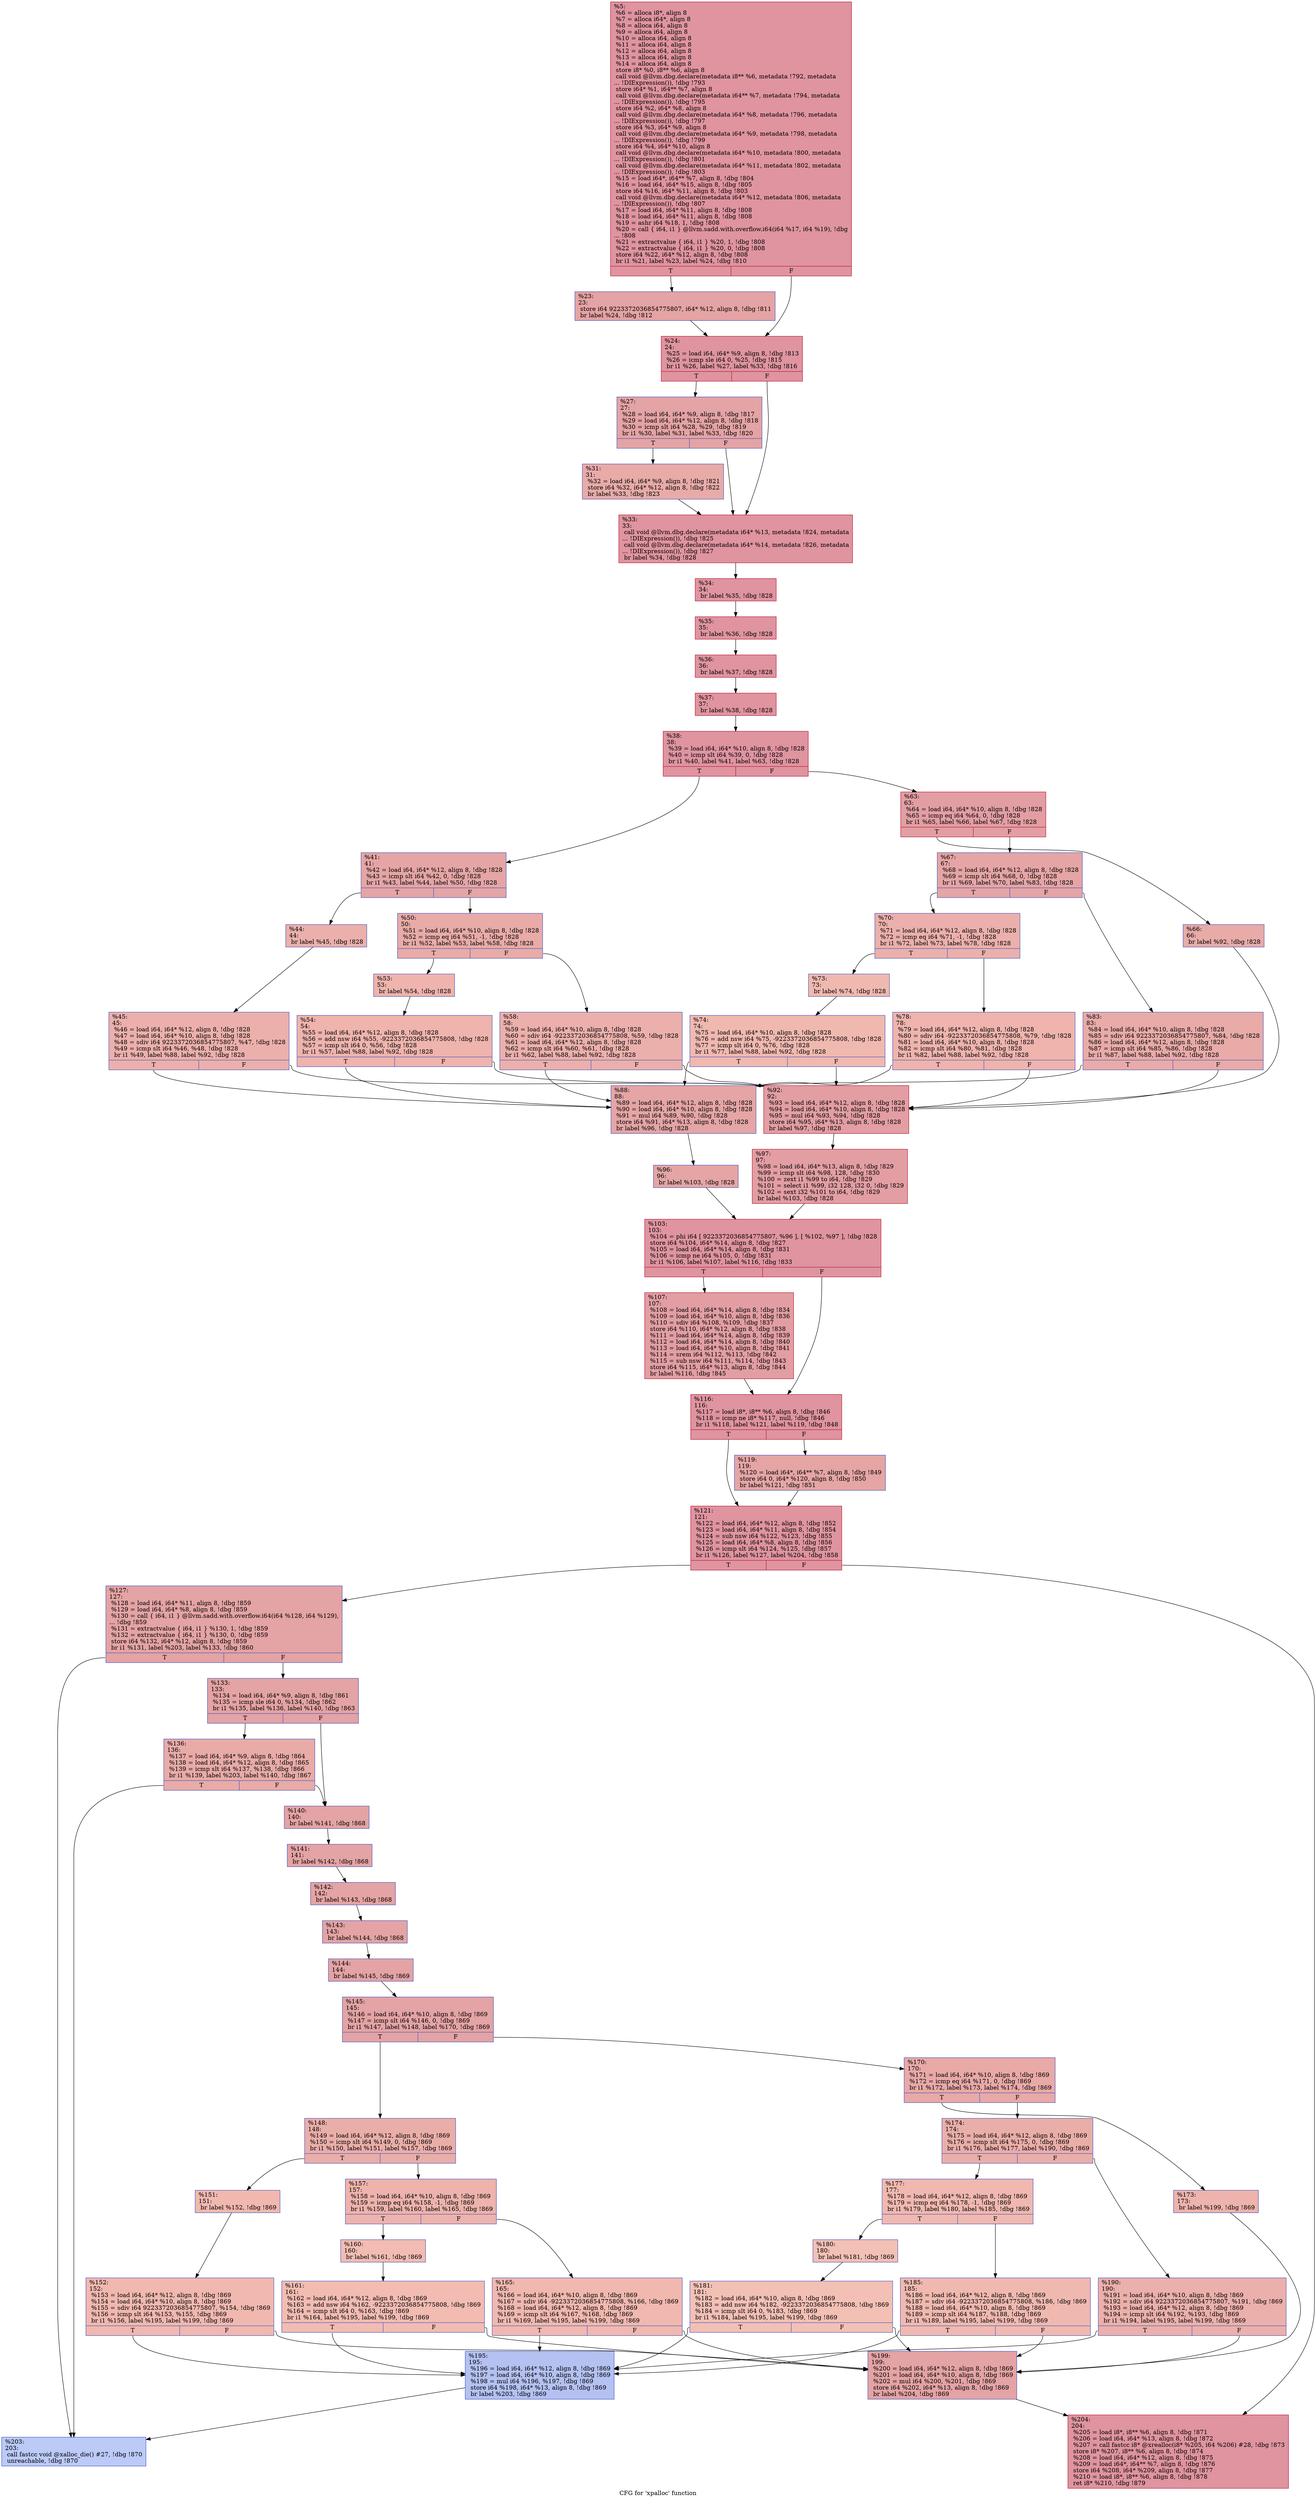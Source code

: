 digraph "CFG for 'xpalloc' function" {
	label="CFG for 'xpalloc' function";

	Node0x22a0c40 [shape=record,color="#b70d28ff", style=filled, fillcolor="#b70d2870",label="{%5:\l  %6 = alloca i8*, align 8\l  %7 = alloca i64*, align 8\l  %8 = alloca i64, align 8\l  %9 = alloca i64, align 8\l  %10 = alloca i64, align 8\l  %11 = alloca i64, align 8\l  %12 = alloca i64, align 8\l  %13 = alloca i64, align 8\l  %14 = alloca i64, align 8\l  store i8* %0, i8** %6, align 8\l  call void @llvm.dbg.declare(metadata i8** %6, metadata !792, metadata\l... !DIExpression()), !dbg !793\l  store i64* %1, i64** %7, align 8\l  call void @llvm.dbg.declare(metadata i64** %7, metadata !794, metadata\l... !DIExpression()), !dbg !795\l  store i64 %2, i64* %8, align 8\l  call void @llvm.dbg.declare(metadata i64* %8, metadata !796, metadata\l... !DIExpression()), !dbg !797\l  store i64 %3, i64* %9, align 8\l  call void @llvm.dbg.declare(metadata i64* %9, metadata !798, metadata\l... !DIExpression()), !dbg !799\l  store i64 %4, i64* %10, align 8\l  call void @llvm.dbg.declare(metadata i64* %10, metadata !800, metadata\l... !DIExpression()), !dbg !801\l  call void @llvm.dbg.declare(metadata i64* %11, metadata !802, metadata\l... !DIExpression()), !dbg !803\l  %15 = load i64*, i64** %7, align 8, !dbg !804\l  %16 = load i64, i64* %15, align 8, !dbg !805\l  store i64 %16, i64* %11, align 8, !dbg !803\l  call void @llvm.dbg.declare(metadata i64* %12, metadata !806, metadata\l... !DIExpression()), !dbg !807\l  %17 = load i64, i64* %11, align 8, !dbg !808\l  %18 = load i64, i64* %11, align 8, !dbg !808\l  %19 = ashr i64 %18, 1, !dbg !808\l  %20 = call \{ i64, i1 \} @llvm.sadd.with.overflow.i64(i64 %17, i64 %19), !dbg\l... !808\l  %21 = extractvalue \{ i64, i1 \} %20, 1, !dbg !808\l  %22 = extractvalue \{ i64, i1 \} %20, 0, !dbg !808\l  store i64 %22, i64* %12, align 8, !dbg !808\l  br i1 %21, label %23, label %24, !dbg !810\l|{<s0>T|<s1>F}}"];
	Node0x22a0c40:s0 -> Node0x22a0d60;
	Node0x22a0c40:s1 -> Node0x22a0db0;
	Node0x22a0d60 [shape=record,color="#3d50c3ff", style=filled, fillcolor="#c32e3170",label="{%23:\l23:                                               \l  store i64 9223372036854775807, i64* %12, align 8, !dbg !811\l  br label %24, !dbg !812\l}"];
	Node0x22a0d60 -> Node0x22a0db0;
	Node0x22a0db0 [shape=record,color="#b70d28ff", style=filled, fillcolor="#b70d2870",label="{%24:\l24:                                               \l  %25 = load i64, i64* %9, align 8, !dbg !813\l  %26 = icmp sle i64 0, %25, !dbg !815\l  br i1 %26, label %27, label %33, !dbg !816\l|{<s0>T|<s1>F}}"];
	Node0x22a0db0:s0 -> Node0x22a0e00;
	Node0x22a0db0:s1 -> Node0x22a0ea0;
	Node0x22a0e00 [shape=record,color="#3d50c3ff", style=filled, fillcolor="#c32e3170",label="{%27:\l27:                                               \l  %28 = load i64, i64* %9, align 8, !dbg !817\l  %29 = load i64, i64* %12, align 8, !dbg !818\l  %30 = icmp slt i64 %28, %29, !dbg !819\l  br i1 %30, label %31, label %33, !dbg !820\l|{<s0>T|<s1>F}}"];
	Node0x22a0e00:s0 -> Node0x22a0e50;
	Node0x22a0e00:s1 -> Node0x22a0ea0;
	Node0x22a0e50 [shape=record,color="#3d50c3ff", style=filled, fillcolor="#cc403a70",label="{%31:\l31:                                               \l  %32 = load i64, i64* %9, align 8, !dbg !821\l  store i64 %32, i64* %12, align 8, !dbg !822\l  br label %33, !dbg !823\l}"];
	Node0x22a0e50 -> Node0x22a0ea0;
	Node0x22a0ea0 [shape=record,color="#b70d28ff", style=filled, fillcolor="#b70d2870",label="{%33:\l33:                                               \l  call void @llvm.dbg.declare(metadata i64* %13, metadata !824, metadata\l... !DIExpression()), !dbg !825\l  call void @llvm.dbg.declare(metadata i64* %14, metadata !826, metadata\l... !DIExpression()), !dbg !827\l  br label %34, !dbg !828\l}"];
	Node0x22a0ea0 -> Node0x22a0ef0;
	Node0x22a0ef0 [shape=record,color="#b70d28ff", style=filled, fillcolor="#b70d2870",label="{%34:\l34:                                               \l  br label %35, !dbg !828\l}"];
	Node0x22a0ef0 -> Node0x22a0f40;
	Node0x22a0f40 [shape=record,color="#b70d28ff", style=filled, fillcolor="#b70d2870",label="{%35:\l35:                                               \l  br label %36, !dbg !828\l}"];
	Node0x22a0f40 -> Node0x22a0f90;
	Node0x22a0f90 [shape=record,color="#b70d28ff", style=filled, fillcolor="#b70d2870",label="{%36:\l36:                                               \l  br label %37, !dbg !828\l}"];
	Node0x22a0f90 -> Node0x22a0fe0;
	Node0x22a0fe0 [shape=record,color="#b70d28ff", style=filled, fillcolor="#b70d2870",label="{%37:\l37:                                               \l  br label %38, !dbg !828\l}"];
	Node0x22a0fe0 -> Node0x22a1030;
	Node0x22a1030 [shape=record,color="#b70d28ff", style=filled, fillcolor="#b70d2870",label="{%38:\l38:                                               \l  %39 = load i64, i64* %10, align 8, !dbg !828\l  %40 = icmp slt i64 %39, 0, !dbg !828\l  br i1 %40, label %41, label %63, !dbg !828\l|{<s0>T|<s1>F}}"];
	Node0x22a1030:s0 -> Node0x22a1080;
	Node0x22a1030:s1 -> Node0x22a12b0;
	Node0x22a1080 [shape=record,color="#3d50c3ff", style=filled, fillcolor="#c5333470",label="{%41:\l41:                                               \l  %42 = load i64, i64* %12, align 8, !dbg !828\l  %43 = icmp slt i64 %42, 0, !dbg !828\l  br i1 %43, label %44, label %50, !dbg !828\l|{<s0>T|<s1>F}}"];
	Node0x22a1080:s0 -> Node0x22a10d0;
	Node0x22a1080:s1 -> Node0x22a1170;
	Node0x22a10d0 [shape=record,color="#3d50c3ff", style=filled, fillcolor="#d24b4070",label="{%44:\l44:                                               \l  br label %45, !dbg !828\l}"];
	Node0x22a10d0 -> Node0x22a1120;
	Node0x22a1120 [shape=record,color="#3d50c3ff", style=filled, fillcolor="#d24b4070",label="{%45:\l45:                                               \l  %46 = load i64, i64* %12, align 8, !dbg !828\l  %47 = load i64, i64* %10, align 8, !dbg !828\l  %48 = sdiv i64 9223372036854775807, %47, !dbg !828\l  %49 = icmp slt i64 %46, %48, !dbg !828\l  br i1 %49, label %88, label %92, !dbg !828\l|{<s0>T|<s1>F}}"];
	Node0x22a1120:s0 -> Node0x22a1530;
	Node0x22a1120:s1 -> Node0x22a1580;
	Node0x22a1170 [shape=record,color="#3d50c3ff", style=filled, fillcolor="#cc403a70",label="{%50:\l50:                                               \l  %51 = load i64, i64* %10, align 8, !dbg !828\l  %52 = icmp eq i64 %51, -1, !dbg !828\l  br i1 %52, label %53, label %58, !dbg !828\l|{<s0>T|<s1>F}}"];
	Node0x22a1170:s0 -> Node0x22a11c0;
	Node0x22a1170:s1 -> Node0x22a1260;
	Node0x22a11c0 [shape=record,color="#3d50c3ff", style=filled, fillcolor="#d8564670",label="{%53:\l53:                                               \l  br label %54, !dbg !828\l}"];
	Node0x22a11c0 -> Node0x22a1210;
	Node0x22a1210 [shape=record,color="#3d50c3ff", style=filled, fillcolor="#d8564670",label="{%54:\l54:                                               \l  %55 = load i64, i64* %12, align 8, !dbg !828\l  %56 = add nsw i64 %55, -9223372036854775808, !dbg !828\l  %57 = icmp slt i64 0, %56, !dbg !828\l  br i1 %57, label %88, label %92, !dbg !828\l|{<s0>T|<s1>F}}"];
	Node0x22a1210:s0 -> Node0x22a1530;
	Node0x22a1210:s1 -> Node0x22a1580;
	Node0x22a1260 [shape=record,color="#3d50c3ff", style=filled, fillcolor="#d24b4070",label="{%58:\l58:                                               \l  %59 = load i64, i64* %10, align 8, !dbg !828\l  %60 = sdiv i64 -9223372036854775808, %59, !dbg !828\l  %61 = load i64, i64* %12, align 8, !dbg !828\l  %62 = icmp slt i64 %60, %61, !dbg !828\l  br i1 %62, label %88, label %92, !dbg !828\l|{<s0>T|<s1>F}}"];
	Node0x22a1260:s0 -> Node0x22a1530;
	Node0x22a1260:s1 -> Node0x22a1580;
	Node0x22a12b0 [shape=record,color="#b70d28ff", style=filled, fillcolor="#be242e70",label="{%63:\l63:                                               \l  %64 = load i64, i64* %10, align 8, !dbg !828\l  %65 = icmp eq i64 %64, 0, !dbg !828\l  br i1 %65, label %66, label %67, !dbg !828\l|{<s0>T|<s1>F}}"];
	Node0x22a12b0:s0 -> Node0x22a1300;
	Node0x22a12b0:s1 -> Node0x22a1350;
	Node0x22a1300 [shape=record,color="#3d50c3ff", style=filled, fillcolor="#cc403a70",label="{%66:\l66:                                               \l  br label %92, !dbg !828\l}"];
	Node0x22a1300 -> Node0x22a1580;
	Node0x22a1350 [shape=record,color="#3d50c3ff", style=filled, fillcolor="#c5333470",label="{%67:\l67:                                               \l  %68 = load i64, i64* %12, align 8, !dbg !828\l  %69 = icmp slt i64 %68, 0, !dbg !828\l  br i1 %69, label %70, label %83, !dbg !828\l|{<s0>T|<s1>F}}"];
	Node0x22a1350:s0 -> Node0x22a13a0;
	Node0x22a1350:s1 -> Node0x22a14e0;
	Node0x22a13a0 [shape=record,color="#3d50c3ff", style=filled, fillcolor="#d24b4070",label="{%70:\l70:                                               \l  %71 = load i64, i64* %12, align 8, !dbg !828\l  %72 = icmp eq i64 %71, -1, !dbg !828\l  br i1 %72, label %73, label %78, !dbg !828\l|{<s0>T|<s1>F}}"];
	Node0x22a13a0:s0 -> Node0x22a13f0;
	Node0x22a13a0:s1 -> Node0x22a1490;
	Node0x22a13f0 [shape=record,color="#3d50c3ff", style=filled, fillcolor="#de614d70",label="{%73:\l73:                                               \l  br label %74, !dbg !828\l}"];
	Node0x22a13f0 -> Node0x22a1440;
	Node0x22a1440 [shape=record,color="#3d50c3ff", style=filled, fillcolor="#de614d70",label="{%74:\l74:                                               \l  %75 = load i64, i64* %10, align 8, !dbg !828\l  %76 = add nsw i64 %75, -9223372036854775808, !dbg !828\l  %77 = icmp slt i64 0, %76, !dbg !828\l  br i1 %77, label %88, label %92, !dbg !828\l|{<s0>T|<s1>F}}"];
	Node0x22a1440:s0 -> Node0x22a1530;
	Node0x22a1440:s1 -> Node0x22a1580;
	Node0x22a1490 [shape=record,color="#3d50c3ff", style=filled, fillcolor="#d8564670",label="{%78:\l78:                                               \l  %79 = load i64, i64* %12, align 8, !dbg !828\l  %80 = sdiv i64 -9223372036854775808, %79, !dbg !828\l  %81 = load i64, i64* %10, align 8, !dbg !828\l  %82 = icmp slt i64 %80, %81, !dbg !828\l  br i1 %82, label %88, label %92, !dbg !828\l|{<s0>T|<s1>F}}"];
	Node0x22a1490:s0 -> Node0x22a1530;
	Node0x22a1490:s1 -> Node0x22a1580;
	Node0x22a14e0 [shape=record,color="#3d50c3ff", style=filled, fillcolor="#cc403a70",label="{%83:\l83:                                               \l  %84 = load i64, i64* %10, align 8, !dbg !828\l  %85 = sdiv i64 9223372036854775807, %84, !dbg !828\l  %86 = load i64, i64* %12, align 8, !dbg !828\l  %87 = icmp slt i64 %85, %86, !dbg !828\l  br i1 %87, label %88, label %92, !dbg !828\l|{<s0>T|<s1>F}}"];
	Node0x22a14e0:s0 -> Node0x22a1530;
	Node0x22a14e0:s1 -> Node0x22a1580;
	Node0x22a1530 [shape=record,color="#3d50c3ff", style=filled, fillcolor="#c5333470",label="{%88:\l88:                                               \l  %89 = load i64, i64* %12, align 8, !dbg !828\l  %90 = load i64, i64* %10, align 8, !dbg !828\l  %91 = mul i64 %89, %90, !dbg !828\l  store i64 %91, i64* %13, align 8, !dbg !828\l  br label %96, !dbg !828\l}"];
	Node0x22a1530 -> Node0x22a15d0;
	Node0x22a1580 [shape=record,color="#b70d28ff", style=filled, fillcolor="#be242e70",label="{%92:\l92:                                               \l  %93 = load i64, i64* %12, align 8, !dbg !828\l  %94 = load i64, i64* %10, align 8, !dbg !828\l  %95 = mul i64 %93, %94, !dbg !828\l  store i64 %95, i64* %13, align 8, !dbg !828\l  br label %97, !dbg !828\l}"];
	Node0x22a1580 -> Node0x22a1620;
	Node0x22a15d0 [shape=record,color="#3d50c3ff", style=filled, fillcolor="#c5333470",label="{%96:\l96:                                               \l  br label %103, !dbg !828\l}"];
	Node0x22a15d0 -> Node0x22a1670;
	Node0x22a1620 [shape=record,color="#b70d28ff", style=filled, fillcolor="#be242e70",label="{%97:\l97:                                               \l  %98 = load i64, i64* %13, align 8, !dbg !829\l  %99 = icmp slt i64 %98, 128, !dbg !830\l  %100 = zext i1 %99 to i64, !dbg !829\l  %101 = select i1 %99, i32 128, i32 0, !dbg !829\l  %102 = sext i32 %101 to i64, !dbg !829\l  br label %103, !dbg !828\l}"];
	Node0x22a1620 -> Node0x22a1670;
	Node0x22a1670 [shape=record,color="#b70d28ff", style=filled, fillcolor="#b70d2870",label="{%103:\l103:                                              \l  %104 = phi i64 [ 9223372036854775807, %96 ], [ %102, %97 ], !dbg !828\l  store i64 %104, i64* %14, align 8, !dbg !827\l  %105 = load i64, i64* %14, align 8, !dbg !831\l  %106 = icmp ne i64 %105, 0, !dbg !831\l  br i1 %106, label %107, label %116, !dbg !833\l|{<s0>T|<s1>F}}"];
	Node0x22a1670:s0 -> Node0x22a16c0;
	Node0x22a1670:s1 -> Node0x22a1710;
	Node0x22a16c0 [shape=record,color="#b70d28ff", style=filled, fillcolor="#be242e70",label="{%107:\l107:                                              \l  %108 = load i64, i64* %14, align 8, !dbg !834\l  %109 = load i64, i64* %10, align 8, !dbg !836\l  %110 = sdiv i64 %108, %109, !dbg !837\l  store i64 %110, i64* %12, align 8, !dbg !838\l  %111 = load i64, i64* %14, align 8, !dbg !839\l  %112 = load i64, i64* %14, align 8, !dbg !840\l  %113 = load i64, i64* %10, align 8, !dbg !841\l  %114 = srem i64 %112, %113, !dbg !842\l  %115 = sub nsw i64 %111, %114, !dbg !843\l  store i64 %115, i64* %13, align 8, !dbg !844\l  br label %116, !dbg !845\l}"];
	Node0x22a16c0 -> Node0x22a1710;
	Node0x22a1710 [shape=record,color="#b70d28ff", style=filled, fillcolor="#b70d2870",label="{%116:\l116:                                              \l  %117 = load i8*, i8** %6, align 8, !dbg !846\l  %118 = icmp ne i8* %117, null, !dbg !846\l  br i1 %118, label %121, label %119, !dbg !848\l|{<s0>T|<s1>F}}"];
	Node0x22a1710:s0 -> Node0x22a17b0;
	Node0x22a1710:s1 -> Node0x22a1760;
	Node0x22a1760 [shape=record,color="#3d50c3ff", style=filled, fillcolor="#c5333470",label="{%119:\l119:                                              \l  %120 = load i64*, i64** %7, align 8, !dbg !849\l  store i64 0, i64* %120, align 8, !dbg !850\l  br label %121, !dbg !851\l}"];
	Node0x22a1760 -> Node0x22a17b0;
	Node0x22a17b0 [shape=record,color="#b70d28ff", style=filled, fillcolor="#b70d2870",label="{%121:\l121:                                              \l  %122 = load i64, i64* %12, align 8, !dbg !852\l  %123 = load i64, i64* %11, align 8, !dbg !854\l  %124 = sub nsw i64 %122, %123, !dbg !855\l  %125 = load i64, i64* %8, align 8, !dbg !856\l  %126 = icmp slt i64 %124, %125, !dbg !857\l  br i1 %126, label %127, label %204, !dbg !858\l|{<s0>T|<s1>F}}"];
	Node0x22a17b0:s0 -> Node0x22a1800;
	Node0x22a17b0:s1 -> Node0x22a2070;
	Node0x22a1800 [shape=record,color="#3d50c3ff", style=filled, fillcolor="#c32e3170",label="{%127:\l127:                                              \l  %128 = load i64, i64* %11, align 8, !dbg !859\l  %129 = load i64, i64* %8, align 8, !dbg !859\l  %130 = call \{ i64, i1 \} @llvm.sadd.with.overflow.i64(i64 %128, i64 %129),\l... !dbg !859\l  %131 = extractvalue \{ i64, i1 \} %130, 1, !dbg !859\l  %132 = extractvalue \{ i64, i1 \} %130, 0, !dbg !859\l  store i64 %132, i64* %12, align 8, !dbg !859\l  br i1 %131, label %203, label %133, !dbg !860\l|{<s0>T|<s1>F}}"];
	Node0x22a1800:s0 -> Node0x22a2020;
	Node0x22a1800:s1 -> Node0x22a1850;
	Node0x22a1850 [shape=record,color="#3d50c3ff", style=filled, fillcolor="#c32e3170",label="{%133:\l133:                                              \l  %134 = load i64, i64* %9, align 8, !dbg !861\l  %135 = icmp sle i64 0, %134, !dbg !862\l  br i1 %135, label %136, label %140, !dbg !863\l|{<s0>T|<s1>F}}"];
	Node0x22a1850:s0 -> Node0x22a18a0;
	Node0x22a1850:s1 -> Node0x22a18f0;
	Node0x22a18a0 [shape=record,color="#3d50c3ff", style=filled, fillcolor="#cc403a70",label="{%136:\l136:                                              \l  %137 = load i64, i64* %9, align 8, !dbg !864\l  %138 = load i64, i64* %12, align 8, !dbg !865\l  %139 = icmp slt i64 %137, %138, !dbg !866\l  br i1 %139, label %203, label %140, !dbg !867\l|{<s0>T|<s1>F}}"];
	Node0x22a18a0:s0 -> Node0x22a2020;
	Node0x22a18a0:s1 -> Node0x22a18f0;
	Node0x22a18f0 [shape=record,color="#3d50c3ff", style=filled, fillcolor="#c32e3170",label="{%140:\l140:                                              \l  br label %141, !dbg !868\l}"];
	Node0x22a18f0 -> Node0x22a1940;
	Node0x22a1940 [shape=record,color="#3d50c3ff", style=filled, fillcolor="#c32e3170",label="{%141:\l141:                                              \l  br label %142, !dbg !868\l}"];
	Node0x22a1940 -> Node0x22a1990;
	Node0x22a1990 [shape=record,color="#3d50c3ff", style=filled, fillcolor="#c32e3170",label="{%142:\l142:                                              \l  br label %143, !dbg !868\l}"];
	Node0x22a1990 -> Node0x22a19e0;
	Node0x22a19e0 [shape=record,color="#3d50c3ff", style=filled, fillcolor="#c32e3170",label="{%143:\l143:                                              \l  br label %144, !dbg !868\l}"];
	Node0x22a19e0 -> Node0x22a1a30;
	Node0x22a1a30 [shape=record,color="#3d50c3ff", style=filled, fillcolor="#c32e3170",label="{%144:\l144:                                              \l  br label %145, !dbg !869\l}"];
	Node0x22a1a30 -> Node0x22a1a80;
	Node0x22a1a80 [shape=record,color="#3d50c3ff", style=filled, fillcolor="#c32e3170",label="{%145:\l145:                                              \l  %146 = load i64, i64* %10, align 8, !dbg !869\l  %147 = icmp slt i64 %146, 0, !dbg !869\l  br i1 %147, label %148, label %170, !dbg !869\l|{<s0>T|<s1>F}}"];
	Node0x22a1a80:s0 -> Node0x22a1ad0;
	Node0x22a1a80:s1 -> Node0x22a1d00;
	Node0x22a1ad0 [shape=record,color="#3d50c3ff", style=filled, fillcolor="#d0473d70",label="{%148:\l148:                                              \l  %149 = load i64, i64* %12, align 8, !dbg !869\l  %150 = icmp slt i64 %149, 0, !dbg !869\l  br i1 %150, label %151, label %157, !dbg !869\l|{<s0>T|<s1>F}}"];
	Node0x22a1ad0:s0 -> Node0x22a1b20;
	Node0x22a1ad0:s1 -> Node0x22a1bc0;
	Node0x22a1b20 [shape=record,color="#3d50c3ff", style=filled, fillcolor="#dc5d4a70",label="{%151:\l151:                                              \l  br label %152, !dbg !869\l}"];
	Node0x22a1b20 -> Node0x22a1b70;
	Node0x22a1b70 [shape=record,color="#3d50c3ff", style=filled, fillcolor="#dc5d4a70",label="{%152:\l152:                                              \l  %153 = load i64, i64* %12, align 8, !dbg !869\l  %154 = load i64, i64* %10, align 8, !dbg !869\l  %155 = sdiv i64 9223372036854775807, %154, !dbg !869\l  %156 = icmp slt i64 %153, %155, !dbg !869\l  br i1 %156, label %195, label %199, !dbg !869\l|{<s0>T|<s1>F}}"];
	Node0x22a1b70:s0 -> Node0x22a1f80;
	Node0x22a1b70:s1 -> Node0x22a1fd0;
	Node0x22a1bc0 [shape=record,color="#3d50c3ff", style=filled, fillcolor="#d6524470",label="{%157:\l157:                                              \l  %158 = load i64, i64* %10, align 8, !dbg !869\l  %159 = icmp eq i64 %158, -1, !dbg !869\l  br i1 %159, label %160, label %165, !dbg !869\l|{<s0>T|<s1>F}}"];
	Node0x22a1bc0:s0 -> Node0x22a1c10;
	Node0x22a1bc0:s1 -> Node0x22a1cb0;
	Node0x22a1c10 [shape=record,color="#3d50c3ff", style=filled, fillcolor="#e1675170",label="{%160:\l160:                                              \l  br label %161, !dbg !869\l}"];
	Node0x22a1c10 -> Node0x22a1c60;
	Node0x22a1c60 [shape=record,color="#3d50c3ff", style=filled, fillcolor="#e1675170",label="{%161:\l161:                                              \l  %162 = load i64, i64* %12, align 8, !dbg !869\l  %163 = add nsw i64 %162, -9223372036854775808, !dbg !869\l  %164 = icmp slt i64 0, %163, !dbg !869\l  br i1 %164, label %195, label %199, !dbg !869\l|{<s0>T|<s1>F}}"];
	Node0x22a1c60:s0 -> Node0x22a1f80;
	Node0x22a1c60:s1 -> Node0x22a1fd0;
	Node0x22a1cb0 [shape=record,color="#3d50c3ff", style=filled, fillcolor="#dc5d4a70",label="{%165:\l165:                                              \l  %166 = load i64, i64* %10, align 8, !dbg !869\l  %167 = sdiv i64 -9223372036854775808, %166, !dbg !869\l  %168 = load i64, i64* %12, align 8, !dbg !869\l  %169 = icmp slt i64 %167, %168, !dbg !869\l  br i1 %169, label %195, label %199, !dbg !869\l|{<s0>T|<s1>F}}"];
	Node0x22a1cb0:s0 -> Node0x22a1f80;
	Node0x22a1cb0:s1 -> Node0x22a1fd0;
	Node0x22a1d00 [shape=record,color="#3d50c3ff", style=filled, fillcolor="#ca3b3770",label="{%170:\l170:                                              \l  %171 = load i64, i64* %10, align 8, !dbg !869\l  %172 = icmp eq i64 %171, 0, !dbg !869\l  br i1 %172, label %173, label %174, !dbg !869\l|{<s0>T|<s1>F}}"];
	Node0x22a1d00:s0 -> Node0x22a1d50;
	Node0x22a1d00:s1 -> Node0x22a1da0;
	Node0x22a1d50 [shape=record,color="#3d50c3ff", style=filled, fillcolor="#d6524470",label="{%173:\l173:                                              \l  br label %199, !dbg !869\l}"];
	Node0x22a1d50 -> Node0x22a1fd0;
	Node0x22a1da0 [shape=record,color="#3d50c3ff", style=filled, fillcolor="#d0473d70",label="{%174:\l174:                                              \l  %175 = load i64, i64* %12, align 8, !dbg !869\l  %176 = icmp slt i64 %175, 0, !dbg !869\l  br i1 %176, label %177, label %190, !dbg !869\l|{<s0>T|<s1>F}}"];
	Node0x22a1da0:s0 -> Node0x22a1df0;
	Node0x22a1da0:s1 -> Node0x22a1f30;
	Node0x22a1df0 [shape=record,color="#3d50c3ff", style=filled, fillcolor="#dc5d4a70",label="{%177:\l177:                                              \l  %178 = load i64, i64* %12, align 8, !dbg !869\l  %179 = icmp eq i64 %178, -1, !dbg !869\l  br i1 %179, label %180, label %185, !dbg !869\l|{<s0>T|<s1>F}}"];
	Node0x22a1df0:s0 -> Node0x22a1e40;
	Node0x22a1df0:s1 -> Node0x22a1ee0;
	Node0x22a1e40 [shape=record,color="#3d50c3ff", style=filled, fillcolor="#e5705870",label="{%180:\l180:                                              \l  br label %181, !dbg !869\l}"];
	Node0x22a1e40 -> Node0x22a1e90;
	Node0x22a1e90 [shape=record,color="#3d50c3ff", style=filled, fillcolor="#e5705870",label="{%181:\l181:                                              \l  %182 = load i64, i64* %10, align 8, !dbg !869\l  %183 = add nsw i64 %182, -9223372036854775808, !dbg !869\l  %184 = icmp slt i64 0, %183, !dbg !869\l  br i1 %184, label %195, label %199, !dbg !869\l|{<s0>T|<s1>F}}"];
	Node0x22a1e90:s0 -> Node0x22a1f80;
	Node0x22a1e90:s1 -> Node0x22a1fd0;
	Node0x22a1ee0 [shape=record,color="#3d50c3ff", style=filled, fillcolor="#de614d70",label="{%185:\l185:                                              \l  %186 = load i64, i64* %12, align 8, !dbg !869\l  %187 = sdiv i64 -9223372036854775808, %186, !dbg !869\l  %188 = load i64, i64* %10, align 8, !dbg !869\l  %189 = icmp slt i64 %187, %188, !dbg !869\l  br i1 %189, label %195, label %199, !dbg !869\l|{<s0>T|<s1>F}}"];
	Node0x22a1ee0:s0 -> Node0x22a1f80;
	Node0x22a1ee0:s1 -> Node0x22a1fd0;
	Node0x22a1f30 [shape=record,color="#3d50c3ff", style=filled, fillcolor="#d24b4070",label="{%190:\l190:                                              \l  %191 = load i64, i64* %10, align 8, !dbg !869\l  %192 = sdiv i64 9223372036854775807, %191, !dbg !869\l  %193 = load i64, i64* %12, align 8, !dbg !869\l  %194 = icmp slt i64 %192, %193, !dbg !869\l  br i1 %194, label %195, label %199, !dbg !869\l|{<s0>T|<s1>F}}"];
	Node0x22a1f30:s0 -> Node0x22a1f80;
	Node0x22a1f30:s1 -> Node0x22a1fd0;
	Node0x22a1f80 [shape=record,color="#3d50c3ff", style=filled, fillcolor="#5572df70",label="{%195:\l195:                                              \l  %196 = load i64, i64* %12, align 8, !dbg !869\l  %197 = load i64, i64* %10, align 8, !dbg !869\l  %198 = mul i64 %196, %197, !dbg !869\l  store i64 %198, i64* %13, align 8, !dbg !869\l  br label %203, !dbg !869\l}"];
	Node0x22a1f80 -> Node0x22a2020;
	Node0x22a1fd0 [shape=record,color="#3d50c3ff", style=filled, fillcolor="#c32e3170",label="{%199:\l199:                                              \l  %200 = load i64, i64* %12, align 8, !dbg !869\l  %201 = load i64, i64* %10, align 8, !dbg !869\l  %202 = mul i64 %200, %201, !dbg !869\l  store i64 %202, i64* %13, align 8, !dbg !869\l  br label %204, !dbg !869\l}"];
	Node0x22a1fd0 -> Node0x22a2070;
	Node0x22a2020 [shape=record,color="#3d50c3ff", style=filled, fillcolor="#6687ed70",label="{%203:\l203:                                              \l  call fastcc void @xalloc_die() #27, !dbg !870\l  unreachable, !dbg !870\l}"];
	Node0x22a2070 [shape=record,color="#b70d28ff", style=filled, fillcolor="#b70d2870",label="{%204:\l204:                                              \l  %205 = load i8*, i8** %6, align 8, !dbg !871\l  %206 = load i64, i64* %13, align 8, !dbg !872\l  %207 = call fastcc i8* @xrealloc(i8* %205, i64 %206) #28, !dbg !873\l  store i8* %207, i8** %6, align 8, !dbg !874\l  %208 = load i64, i64* %12, align 8, !dbg !875\l  %209 = load i64*, i64** %7, align 8, !dbg !876\l  store i64 %208, i64* %209, align 8, !dbg !877\l  %210 = load i8*, i8** %6, align 8, !dbg !878\l  ret i8* %210, !dbg !879\l}"];
}
